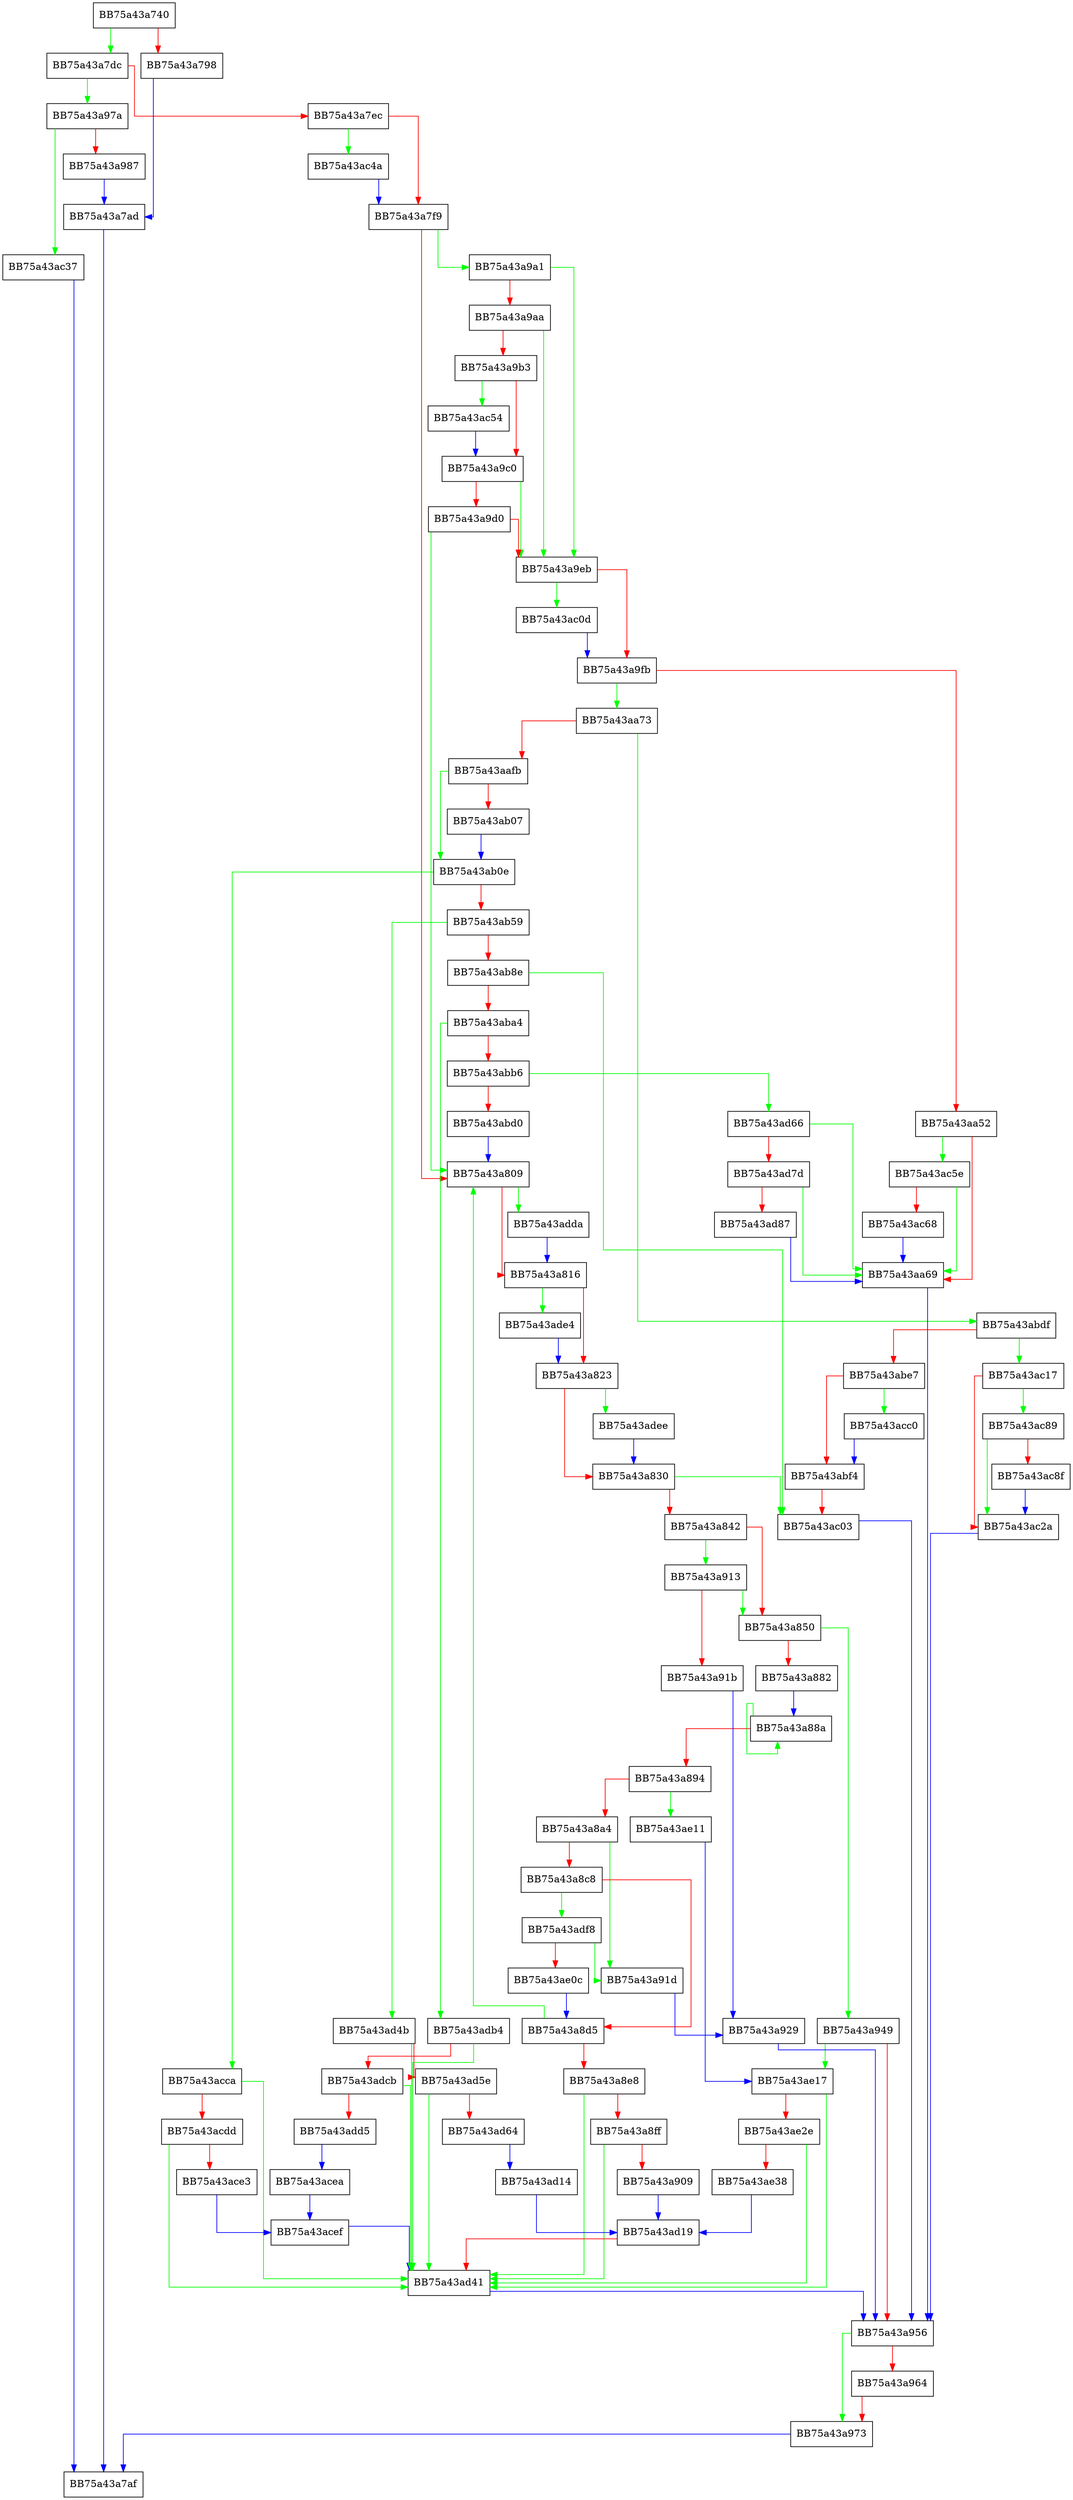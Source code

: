 digraph EnumCategGet {
  node [shape="box"];
  graph [splines=ortho];
  BB75a43a740 -> BB75a43a7dc [color="green"];
  BB75a43a740 -> BB75a43a798 [color="red"];
  BB75a43a798 -> BB75a43a7ad [color="blue"];
  BB75a43a7ad -> BB75a43a7af [color="blue"];
  BB75a43a7dc -> BB75a43a97a [color="green"];
  BB75a43a7dc -> BB75a43a7ec [color="red"];
  BB75a43a7ec -> BB75a43ac4a [color="green"];
  BB75a43a7ec -> BB75a43a7f9 [color="red"];
  BB75a43a7f9 -> BB75a43a9a1 [color="green"];
  BB75a43a7f9 -> BB75a43a809 [color="red"];
  BB75a43a809 -> BB75a43adda [color="green"];
  BB75a43a809 -> BB75a43a816 [color="red"];
  BB75a43a816 -> BB75a43ade4 [color="green"];
  BB75a43a816 -> BB75a43a823 [color="red"];
  BB75a43a823 -> BB75a43adee [color="green"];
  BB75a43a823 -> BB75a43a830 [color="red"];
  BB75a43a830 -> BB75a43ac03 [color="green"];
  BB75a43a830 -> BB75a43a842 [color="red"];
  BB75a43a842 -> BB75a43a913 [color="green"];
  BB75a43a842 -> BB75a43a850 [color="red"];
  BB75a43a850 -> BB75a43a949 [color="green"];
  BB75a43a850 -> BB75a43a882 [color="red"];
  BB75a43a882 -> BB75a43a88a [color="blue"];
  BB75a43a88a -> BB75a43a88a [color="green"];
  BB75a43a88a -> BB75a43a894 [color="red"];
  BB75a43a894 -> BB75a43ae11 [color="green"];
  BB75a43a894 -> BB75a43a8a4 [color="red"];
  BB75a43a8a4 -> BB75a43a91d [color="green"];
  BB75a43a8a4 -> BB75a43a8c8 [color="red"];
  BB75a43a8c8 -> BB75a43adf8 [color="green"];
  BB75a43a8c8 -> BB75a43a8d5 [color="red"];
  BB75a43a8d5 -> BB75a43a809 [color="green"];
  BB75a43a8d5 -> BB75a43a8e8 [color="red"];
  BB75a43a8e8 -> BB75a43ad41 [color="green"];
  BB75a43a8e8 -> BB75a43a8ff [color="red"];
  BB75a43a8ff -> BB75a43ad41 [color="green"];
  BB75a43a8ff -> BB75a43a909 [color="red"];
  BB75a43a909 -> BB75a43ad19 [color="blue"];
  BB75a43a913 -> BB75a43a850 [color="green"];
  BB75a43a913 -> BB75a43a91b [color="red"];
  BB75a43a91b -> BB75a43a929 [color="blue"];
  BB75a43a91d -> BB75a43a929 [color="blue"];
  BB75a43a929 -> BB75a43a956 [color="blue"];
  BB75a43a949 -> BB75a43ae17 [color="green"];
  BB75a43a949 -> BB75a43a956 [color="red"];
  BB75a43a956 -> BB75a43a973 [color="green"];
  BB75a43a956 -> BB75a43a964 [color="red"];
  BB75a43a964 -> BB75a43a973 [color="red"];
  BB75a43a973 -> BB75a43a7af [color="blue"];
  BB75a43a97a -> BB75a43ac37 [color="green"];
  BB75a43a97a -> BB75a43a987 [color="red"];
  BB75a43a987 -> BB75a43a7ad [color="blue"];
  BB75a43a9a1 -> BB75a43a9eb [color="green"];
  BB75a43a9a1 -> BB75a43a9aa [color="red"];
  BB75a43a9aa -> BB75a43a9eb [color="green"];
  BB75a43a9aa -> BB75a43a9b3 [color="red"];
  BB75a43a9b3 -> BB75a43ac54 [color="green"];
  BB75a43a9b3 -> BB75a43a9c0 [color="red"];
  BB75a43a9c0 -> BB75a43a9eb [color="green"];
  BB75a43a9c0 -> BB75a43a9d0 [color="red"];
  BB75a43a9d0 -> BB75a43a809 [color="green"];
  BB75a43a9d0 -> BB75a43a9eb [color="red"];
  BB75a43a9eb -> BB75a43ac0d [color="green"];
  BB75a43a9eb -> BB75a43a9fb [color="red"];
  BB75a43a9fb -> BB75a43aa73 [color="green"];
  BB75a43a9fb -> BB75a43aa52 [color="red"];
  BB75a43aa52 -> BB75a43ac5e [color="green"];
  BB75a43aa52 -> BB75a43aa69 [color="red"];
  BB75a43aa69 -> BB75a43a956 [color="blue"];
  BB75a43aa73 -> BB75a43abdf [color="green"];
  BB75a43aa73 -> BB75a43aafb [color="red"];
  BB75a43aafb -> BB75a43ab0e [color="green"];
  BB75a43aafb -> BB75a43ab07 [color="red"];
  BB75a43ab07 -> BB75a43ab0e [color="blue"];
  BB75a43ab0e -> BB75a43acca [color="green"];
  BB75a43ab0e -> BB75a43ab59 [color="red"];
  BB75a43ab59 -> BB75a43ad4b [color="green"];
  BB75a43ab59 -> BB75a43ab8e [color="red"];
  BB75a43ab8e -> BB75a43ac03 [color="green"];
  BB75a43ab8e -> BB75a43aba4 [color="red"];
  BB75a43aba4 -> BB75a43adb4 [color="green"];
  BB75a43aba4 -> BB75a43abb6 [color="red"];
  BB75a43abb6 -> BB75a43ad66 [color="green"];
  BB75a43abb6 -> BB75a43abd0 [color="red"];
  BB75a43abd0 -> BB75a43a809 [color="blue"];
  BB75a43abdf -> BB75a43ac17 [color="green"];
  BB75a43abdf -> BB75a43abe7 [color="red"];
  BB75a43abe7 -> BB75a43acc0 [color="green"];
  BB75a43abe7 -> BB75a43abf4 [color="red"];
  BB75a43abf4 -> BB75a43ac03 [color="red"];
  BB75a43ac03 -> BB75a43a956 [color="blue"];
  BB75a43ac0d -> BB75a43a9fb [color="blue"];
  BB75a43ac17 -> BB75a43ac89 [color="green"];
  BB75a43ac17 -> BB75a43ac2a [color="red"];
  BB75a43ac2a -> BB75a43a956 [color="blue"];
  BB75a43ac37 -> BB75a43a7af [color="blue"];
  BB75a43ac4a -> BB75a43a7f9 [color="blue"];
  BB75a43ac54 -> BB75a43a9c0 [color="blue"];
  BB75a43ac5e -> BB75a43aa69 [color="green"];
  BB75a43ac5e -> BB75a43ac68 [color="red"];
  BB75a43ac68 -> BB75a43aa69 [color="blue"];
  BB75a43ac89 -> BB75a43ac2a [color="green"];
  BB75a43ac89 -> BB75a43ac8f [color="red"];
  BB75a43ac8f -> BB75a43ac2a [color="blue"];
  BB75a43acc0 -> BB75a43abf4 [color="blue"];
  BB75a43acca -> BB75a43ad41 [color="green"];
  BB75a43acca -> BB75a43acdd [color="red"];
  BB75a43acdd -> BB75a43ad41 [color="green"];
  BB75a43acdd -> BB75a43ace3 [color="red"];
  BB75a43ace3 -> BB75a43acef [color="blue"];
  BB75a43acea -> BB75a43acef [color="blue"];
  BB75a43acef -> BB75a43ad41 [color="blue"];
  BB75a43ad14 -> BB75a43ad19 [color="blue"];
  BB75a43ad19 -> BB75a43ad41 [color="red"];
  BB75a43ad41 -> BB75a43a956 [color="blue"];
  BB75a43ad4b -> BB75a43ad41 [color="green"];
  BB75a43ad4b -> BB75a43ad5e [color="red"];
  BB75a43ad5e -> BB75a43ad41 [color="green"];
  BB75a43ad5e -> BB75a43ad64 [color="red"];
  BB75a43ad64 -> BB75a43ad14 [color="blue"];
  BB75a43ad66 -> BB75a43aa69 [color="green"];
  BB75a43ad66 -> BB75a43ad7d [color="red"];
  BB75a43ad7d -> BB75a43aa69 [color="green"];
  BB75a43ad7d -> BB75a43ad87 [color="red"];
  BB75a43ad87 -> BB75a43aa69 [color="blue"];
  BB75a43adb4 -> BB75a43ad41 [color="green"];
  BB75a43adb4 -> BB75a43adcb [color="red"];
  BB75a43adcb -> BB75a43ad41 [color="green"];
  BB75a43adcb -> BB75a43add5 [color="red"];
  BB75a43add5 -> BB75a43acea [color="blue"];
  BB75a43adda -> BB75a43a816 [color="blue"];
  BB75a43ade4 -> BB75a43a823 [color="blue"];
  BB75a43adee -> BB75a43a830 [color="blue"];
  BB75a43adf8 -> BB75a43a91d [color="green"];
  BB75a43adf8 -> BB75a43ae0c [color="red"];
  BB75a43ae0c -> BB75a43a8d5 [color="blue"];
  BB75a43ae11 -> BB75a43ae17 [color="blue"];
  BB75a43ae17 -> BB75a43ad41 [color="green"];
  BB75a43ae17 -> BB75a43ae2e [color="red"];
  BB75a43ae2e -> BB75a43ad41 [color="green"];
  BB75a43ae2e -> BB75a43ae38 [color="red"];
  BB75a43ae38 -> BB75a43ad19 [color="blue"];
}